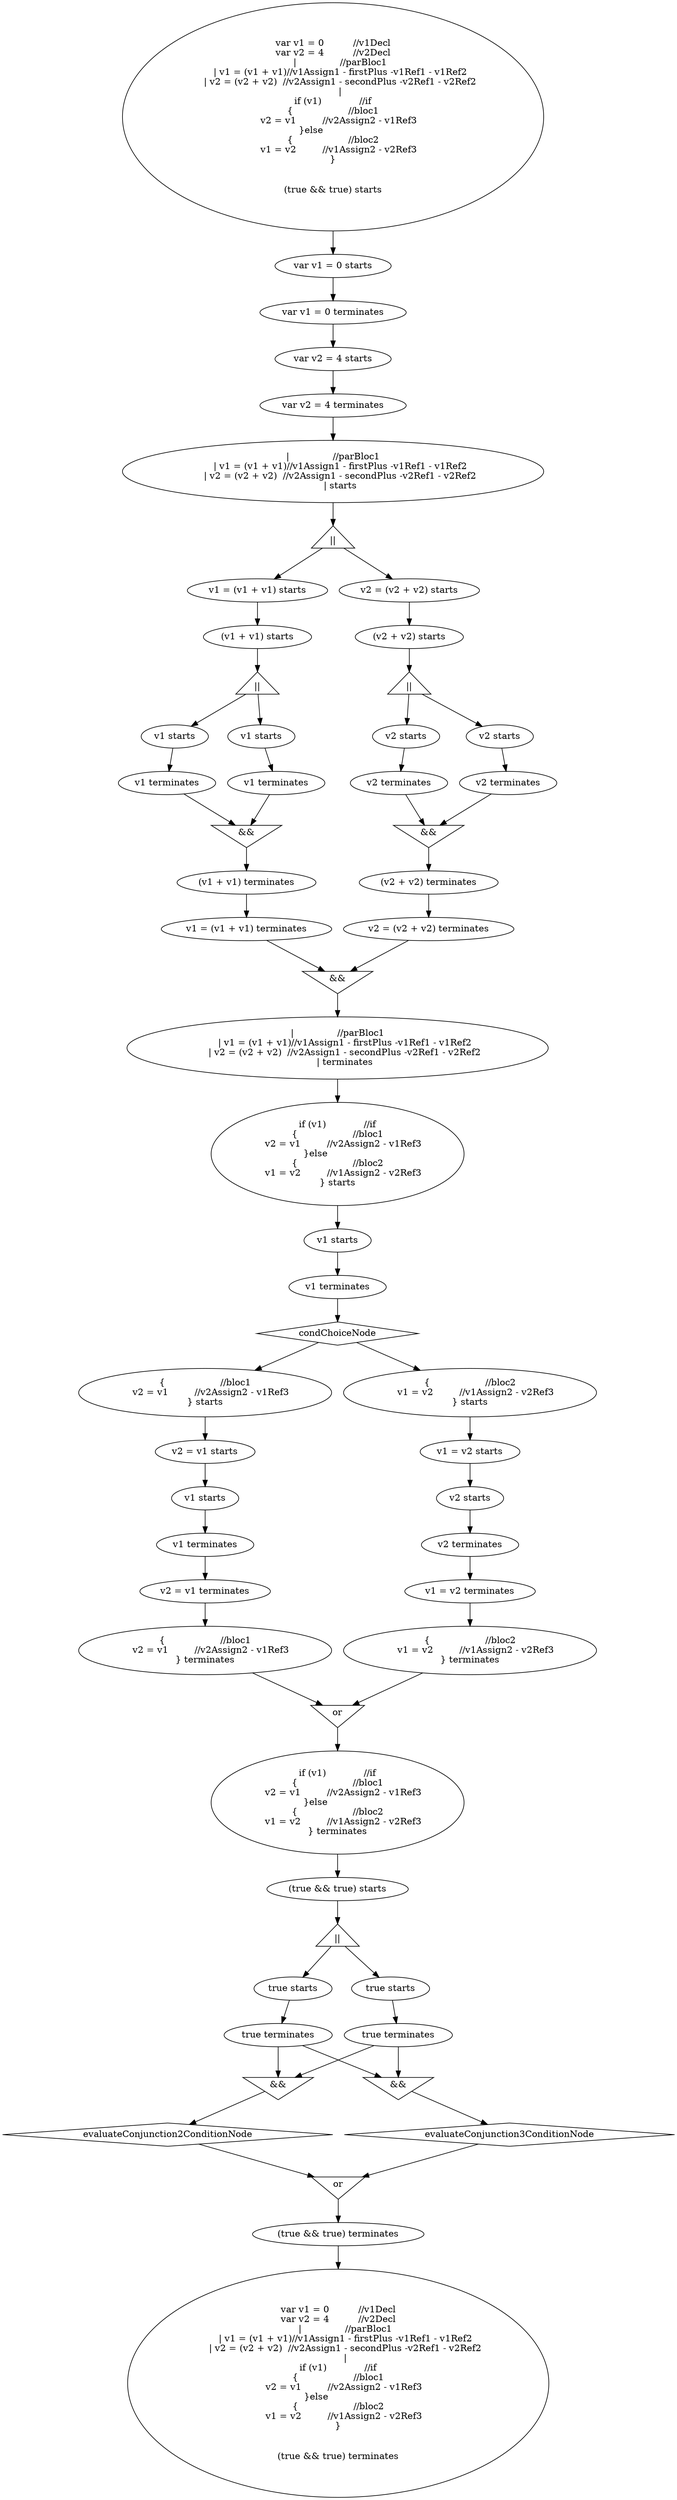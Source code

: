 digraph G {
  "0" [label="var v1 = 0          //v1Decl
var v2 = 4          //v2Decl
     |               //parBloc1
     | v1 = (v1 + v1)//v1Assign1 - firstPlus -v1Ref1 - v1Ref2
     | v2 = (v2 + v2)  //v2Assign1 - secondPlus -v2Ref1 - v2Ref2
     |
if (v1)             //if
{                   //bloc1
    v2 = v1         //v2Assign2 - v1Ref3
}else               
{                   //bloc2
    v1 = v2         //v1Assign2 - v2Ref3
}


(true && true) starts" shape="ellipse"];
  "1" [label="var v1 = 0          //v1Decl
var v2 = 4          //v2Decl
     |               //parBloc1
     | v1 = (v1 + v1)//v1Assign1 - firstPlus -v1Ref1 - v1Ref2
     | v2 = (v2 + v2)  //v2Assign1 - secondPlus -v2Ref1 - v2Ref2
     |
if (v1)             //if
{                   //bloc1
    v2 = v1         //v2Assign2 - v1Ref3
}else               
{                   //bloc2
    v1 = v2         //v1Assign2 - v2Ref3
}


(true && true) terminates" shape="ellipse"];
  "2" [label="var v1 = 0 starts" shape="ellipse"];
  "3" [label="var v1 = 0 terminates" shape="ellipse"];
  "4" [label="var v2 = 4 starts" shape="ellipse"];
  "5" [label="var v2 = 4 terminates" shape="ellipse"];
  "6" [label="|               //parBloc1
     | v1 = (v1 + v1)//v1Assign1 - firstPlus -v1Ref1 - v1Ref2
     | v2 = (v2 + v2)  //v2Assign1 - secondPlus -v2Ref1 - v2Ref2
     | starts" shape="ellipse"];
  "7" [label="|               //parBloc1
     | v1 = (v1 + v1)//v1Assign1 - firstPlus -v1Ref1 - v1Ref2
     | v2 = (v2 + v2)  //v2Assign1 - secondPlus -v2Ref1 - v2Ref2
     | terminates" shape="ellipse"];
  "8" [label="||" shape="triangle"];
  "30" [label="&&" shape="invtriangle"];
  "10" [label="v1 = (v1 + v1) starts" shape="ellipse"];
  "11" [label="v1 = (v1 + v1) terminates" shape="ellipse"];
  "12" [label="(v1 + v1) starts" shape="ellipse"];
  "13" [label="(v1 + v1) terminates" shape="ellipse"];
  "14" [label="||" shape="triangle"];
  "15" [label="v1 starts" shape="ellipse"];
  "16" [label="v1 terminates" shape="ellipse"];
  "17" [label="v1 starts" shape="ellipse"];
  "18" [label="v1 terminates" shape="ellipse"];
  "19" [label="&&" shape="invtriangle"];
  "20" [label="v2 = (v2 + v2) starts" shape="ellipse"];
  "21" [label="v2 = (v2 + v2) terminates" shape="ellipse"];
  "22" [label="(v2 + v2) starts" shape="ellipse"];
  "23" [label="(v2 + v2) terminates" shape="ellipse"];
  "24" [label="||" shape="triangle"];
  "25" [label="v2 starts" shape="ellipse"];
  "26" [label="v2 terminates" shape="ellipse"];
  "27" [label="v2 starts" shape="ellipse"];
  "28" [label="v2 terminates" shape="ellipse"];
  "29" [label="&&" shape="invtriangle"];
  "31" [label="if (v1)             //if
{                   //bloc1
    v2 = v1         //v2Assign2 - v1Ref3
}else               
{                   //bloc2
    v1 = v2         //v1Assign2 - v2Ref3
} starts" shape="ellipse"];
  "32" [label="if (v1)             //if
{                   //bloc1
    v2 = v1         //v2Assign2 - v1Ref3
}else               
{                   //bloc2
    v1 = v2         //v1Assign2 - v2Ref3
} terminates" shape="ellipse"];
  "33" [label="v1 starts" shape="ellipse"];
  "34" [label="v1 terminates" shape="ellipse"];
  "35" [label="condChoiceNode" shape="diamond"];
  "36" [label="{                   //bloc1
    v2 = v1         //v2Assign2 - v1Ref3
} starts" shape="ellipse"];
  "37" [label="{                   //bloc1
    v2 = v1         //v2Assign2 - v1Ref3
} terminates" shape="ellipse"];
  "38" [label="v2 = v1 starts" shape="ellipse"];
  "39" [label="v2 = v1 terminates" shape="ellipse"];
  "40" [label="v1 starts" shape="ellipse"];
  "41" [label="v1 terminates" shape="ellipse"];
  "42" [label="{                   //bloc2
    v1 = v2         //v1Assign2 - v2Ref3
} starts" shape="ellipse"];
  "43" [label="{                   //bloc2
    v1 = v2         //v1Assign2 - v2Ref3
} terminates" shape="ellipse"];
  "44" [label="v1 = v2 starts" shape="ellipse"];
  "45" [label="v1 = v2 terminates" shape="ellipse"];
  "46" [label="v2 starts" shape="ellipse"];
  "47" [label="v2 terminates" shape="ellipse"];
  "48" [label="or" shape="invtriangle"];
  "49" [label="(true && true) starts" shape="ellipse"];
  "50" [label="(true && true) terminates" shape="ellipse"];
  "51" [label="or" shape="invtriangle"];
  "52" [label="||" shape="triangle"];
  "53" [label="true starts" shape="ellipse"];
  "54" [label="true terminates" shape="ellipse"];
  "55" [label="true starts" shape="ellipse"];
  "56" [label="true terminates" shape="ellipse"];
  "57" [label="&&" shape="invtriangle"];
  "58" [label="evaluateConjunction2ConditionNode" shape="diamond"];
  "59" [label="&&" shape="invtriangle"];
  "60" [label="evaluateConjunction3ConditionNode" shape="diamond"];
  "2" -> "3" [label=""];
  "0" -> "2" [label=""];
  "4" -> "5" [label=""];
  "3" -> "4" [label=""];
  "6" -> "8" [label=""];
  "12" -> "14" [label=""];
  "15" -> "16" [label=""];
  "14" -> "15" [label=""];
  "17" -> "18" [label=""];
  "14" -> "17" [label=""];
  "16" -> "19" [label=""];
  "18" -> "19" [label=""];
  "19" -> "13" [label=""];
  "10" -> "12" [label=""];
  "13" -> "11" [label=""];
  "8" -> "10" [label=""];
  "11" -> "30" [label=""];
  "22" -> "24" [label=""];
  "25" -> "26" [label=""];
  "24" -> "25" [label=""];
  "27" -> "28" [label=""];
  "24" -> "27" [label=""];
  "26" -> "29" [label=""];
  "28" -> "29" [label=""];
  "29" -> "23" [label=""];
  "20" -> "22" [label=""];
  "23" -> "21" [label=""];
  "8" -> "20" [label=""];
  "21" -> "30" [label=""];
  "30" -> "7" [label=""];
  "5" -> "6" [label=""];
  "33" -> "34" [label=""];
  "31" -> "33" [label=""];
  "34" -> "35" [label=""];
  "40" -> "41" [label=""];
  "38" -> "40" [label=""];
  "41" -> "39" [label=""];
  "36" -> "38" [label=""];
  "39" -> "37" [label=""];
  "35" -> "36" [label=""];
  "46" -> "47" [label=""];
  "44" -> "46" [label=""];
  "47" -> "45" [label=""];
  "42" -> "44" [label=""];
  "45" -> "43" [label=""];
  "35" -> "42" [label=""];
  "43" -> "48" [label=""];
  "37" -> "48" [label=""];
  "48" -> "32" [label=""];
  "7" -> "31" [label=""];
  "51" -> "50" [label=""];
  "49" -> "52" [label=""];
  "53" -> "54" [label=""];
  "52" -> "53" [label=""];
  "55" -> "56" [label=""];
  "52" -> "55" [label=""];
  "54" -> "57" [label=""];
  "56" -> "57" [label=""];
  "57" -> "58" [label=""];
  "58" -> "51" [label=""];
  "56" -> "59" [label=""];
  "54" -> "59" [label=""];
  "59" -> "60" [label=""];
  "60" -> "51" [label=""];
  "32" -> "49" [label=""];
  "50" -> "1" [label=""];
}